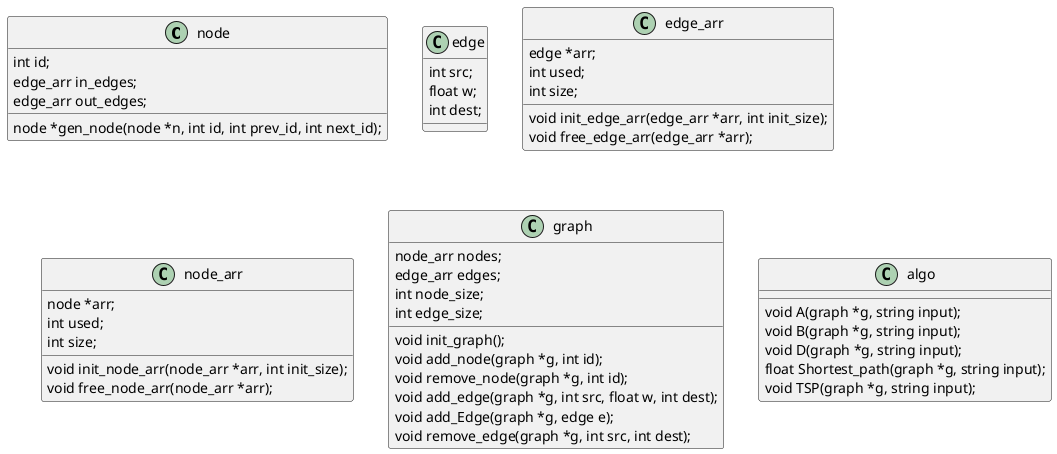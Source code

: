 @startuml

class node{
int id;
edge_arr in_edges;
edge_arr out_edges;
node *gen_node(node *n, int id, int prev_id, int next_id);
}

class edge{
int src;
float w;
int dest;
}

class edge_arr{
edge *arr;
int used;
int size;
void init_edge_arr(edge_arr *arr, int init_size);
'void add_edge(edge_arr *arr, edge e);
'void remove_edge(edge_arr *arr, edge e);
void free_edge_arr(edge_arr *arr);
}

class node_arr{
node *arr;
int used;
int size;
void init_node_arr(node_arr *arr, int init_size);
'void add_node(node_arr *arr, node n);
'void remove_node(node_arr *arr, node n);
void free_node_arr(node_arr *arr);
}

class graph{
node_arr nodes;
edge_arr edges;
int node_size;
int edge_size;
void init_graph();
void add_node(graph *g, int id);
void remove_node(graph *g, int id);
void add_edge(graph *g, int src, float w, int dest);
void add_Edge(graph *g, edge e);
void remove_edge(graph *g, int src, int dest);
}

class algo{
void A(graph *g, string input);
void B(graph *g, string input);
void D(graph *g, string input);
float Shortest_path(graph *g, string input);
void TSP(graph *g, string input);
}

@enduml